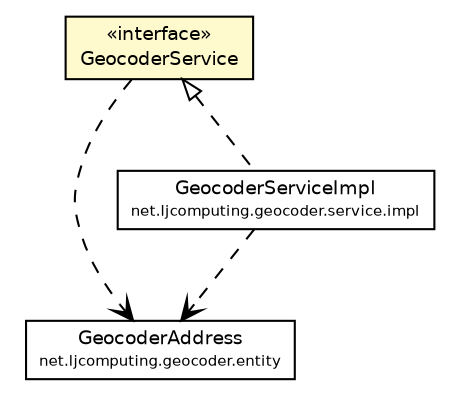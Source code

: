 #!/usr/local/bin/dot
#
# Class diagram 
# Generated by UMLGraph version R5_6 (http://www.umlgraph.org/)
#

digraph G {
	edge [fontname="Helvetica",fontsize=10,labelfontname="Helvetica",labelfontsize=10];
	node [fontname="Helvetica",fontsize=10,shape=plaintext];
	nodesep=0.25;
	ranksep=0.5;
	// net.ljcomputing.geocoder.entity.GeocoderAddress
	c106 [label=<<table title="net.ljcomputing.geocoder.entity.GeocoderAddress" border="0" cellborder="1" cellspacing="0" cellpadding="2" port="p" href="../entity/GeocoderAddress.html">
		<tr><td><table border="0" cellspacing="0" cellpadding="1">
<tr><td align="center" balign="center"> GeocoderAddress </td></tr>
<tr><td align="center" balign="center"><font point-size="7.0"> net.ljcomputing.geocoder.entity </font></td></tr>
		</table></td></tr>
		</table>>, URL="../entity/GeocoderAddress.html", fontname="Helvetica", fontcolor="black", fontsize=9.0];
	// net.ljcomputing.geocoder.service.impl.GeocoderServiceImpl
	c109 [label=<<table title="net.ljcomputing.geocoder.service.impl.GeocoderServiceImpl" border="0" cellborder="1" cellspacing="0" cellpadding="2" port="p" href="./impl/GeocoderServiceImpl.html">
		<tr><td><table border="0" cellspacing="0" cellpadding="1">
<tr><td align="center" balign="center"> GeocoderServiceImpl </td></tr>
<tr><td align="center" balign="center"><font point-size="7.0"> net.ljcomputing.geocoder.service.impl </font></td></tr>
		</table></td></tr>
		</table>>, URL="./impl/GeocoderServiceImpl.html", fontname="Helvetica", fontcolor="black", fontsize=9.0];
	// net.ljcomputing.geocoder.service.GeocoderService
	c110 [label=<<table title="net.ljcomputing.geocoder.service.GeocoderService" border="0" cellborder="1" cellspacing="0" cellpadding="2" port="p" bgcolor="lemonChiffon" href="./GeocoderService.html">
		<tr><td><table border="0" cellspacing="0" cellpadding="1">
<tr><td align="center" balign="center"> &#171;interface&#187; </td></tr>
<tr><td align="center" balign="center"> GeocoderService </td></tr>
		</table></td></tr>
		</table>>, URL="./GeocoderService.html", fontname="Helvetica", fontcolor="black", fontsize=9.0];
	//net.ljcomputing.geocoder.service.impl.GeocoderServiceImpl implements net.ljcomputing.geocoder.service.GeocoderService
	c110:p -> c109:p [dir=back,arrowtail=empty,style=dashed];
	// net.ljcomputing.geocoder.service.impl.GeocoderServiceImpl DEPEND net.ljcomputing.geocoder.entity.GeocoderAddress
	c109:p -> c106:p [taillabel="", label="", headlabel="", fontname="Helvetica", fontcolor="black", fontsize=10.0, color="black", arrowhead=open, style=dashed];
	// net.ljcomputing.geocoder.service.GeocoderService DEPEND net.ljcomputing.geocoder.entity.GeocoderAddress
	c110:p -> c106:p [taillabel="", label="", headlabel="", fontname="Helvetica", fontcolor="black", fontsize=10.0, color="black", arrowhead=open, style=dashed];
}


